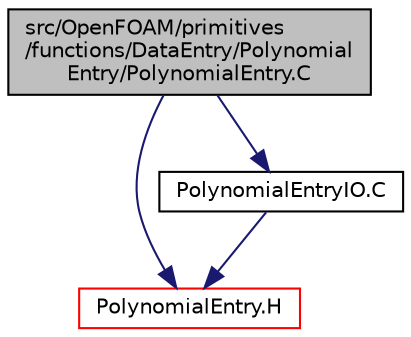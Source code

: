 digraph "src/OpenFOAM/primitives/functions/DataEntry/PolynomialEntry/PolynomialEntry.C"
{
  bgcolor="transparent";
  edge [fontname="Helvetica",fontsize="10",labelfontname="Helvetica",labelfontsize="10"];
  node [fontname="Helvetica",fontsize="10",shape=record];
  Node1 [label="src/OpenFOAM/primitives\l/functions/DataEntry/Polynomial\lEntry/PolynomialEntry.C",height=0.2,width=0.4,color="black", fillcolor="grey75", style="filled", fontcolor="black"];
  Node1 -> Node2 [color="midnightblue",fontsize="10",style="solid",fontname="Helvetica"];
  Node2 [label="PolynomialEntry.H",height=0.2,width=0.4,color="red",URL="$a08841.html"];
  Node1 -> Node3 [color="midnightblue",fontsize="10",style="solid",fontname="Helvetica"];
  Node3 [label="PolynomialEntryIO.C",height=0.2,width=0.4,color="black",URL="$a08842.html"];
  Node3 -> Node2 [color="midnightblue",fontsize="10",style="solid",fontname="Helvetica"];
}
